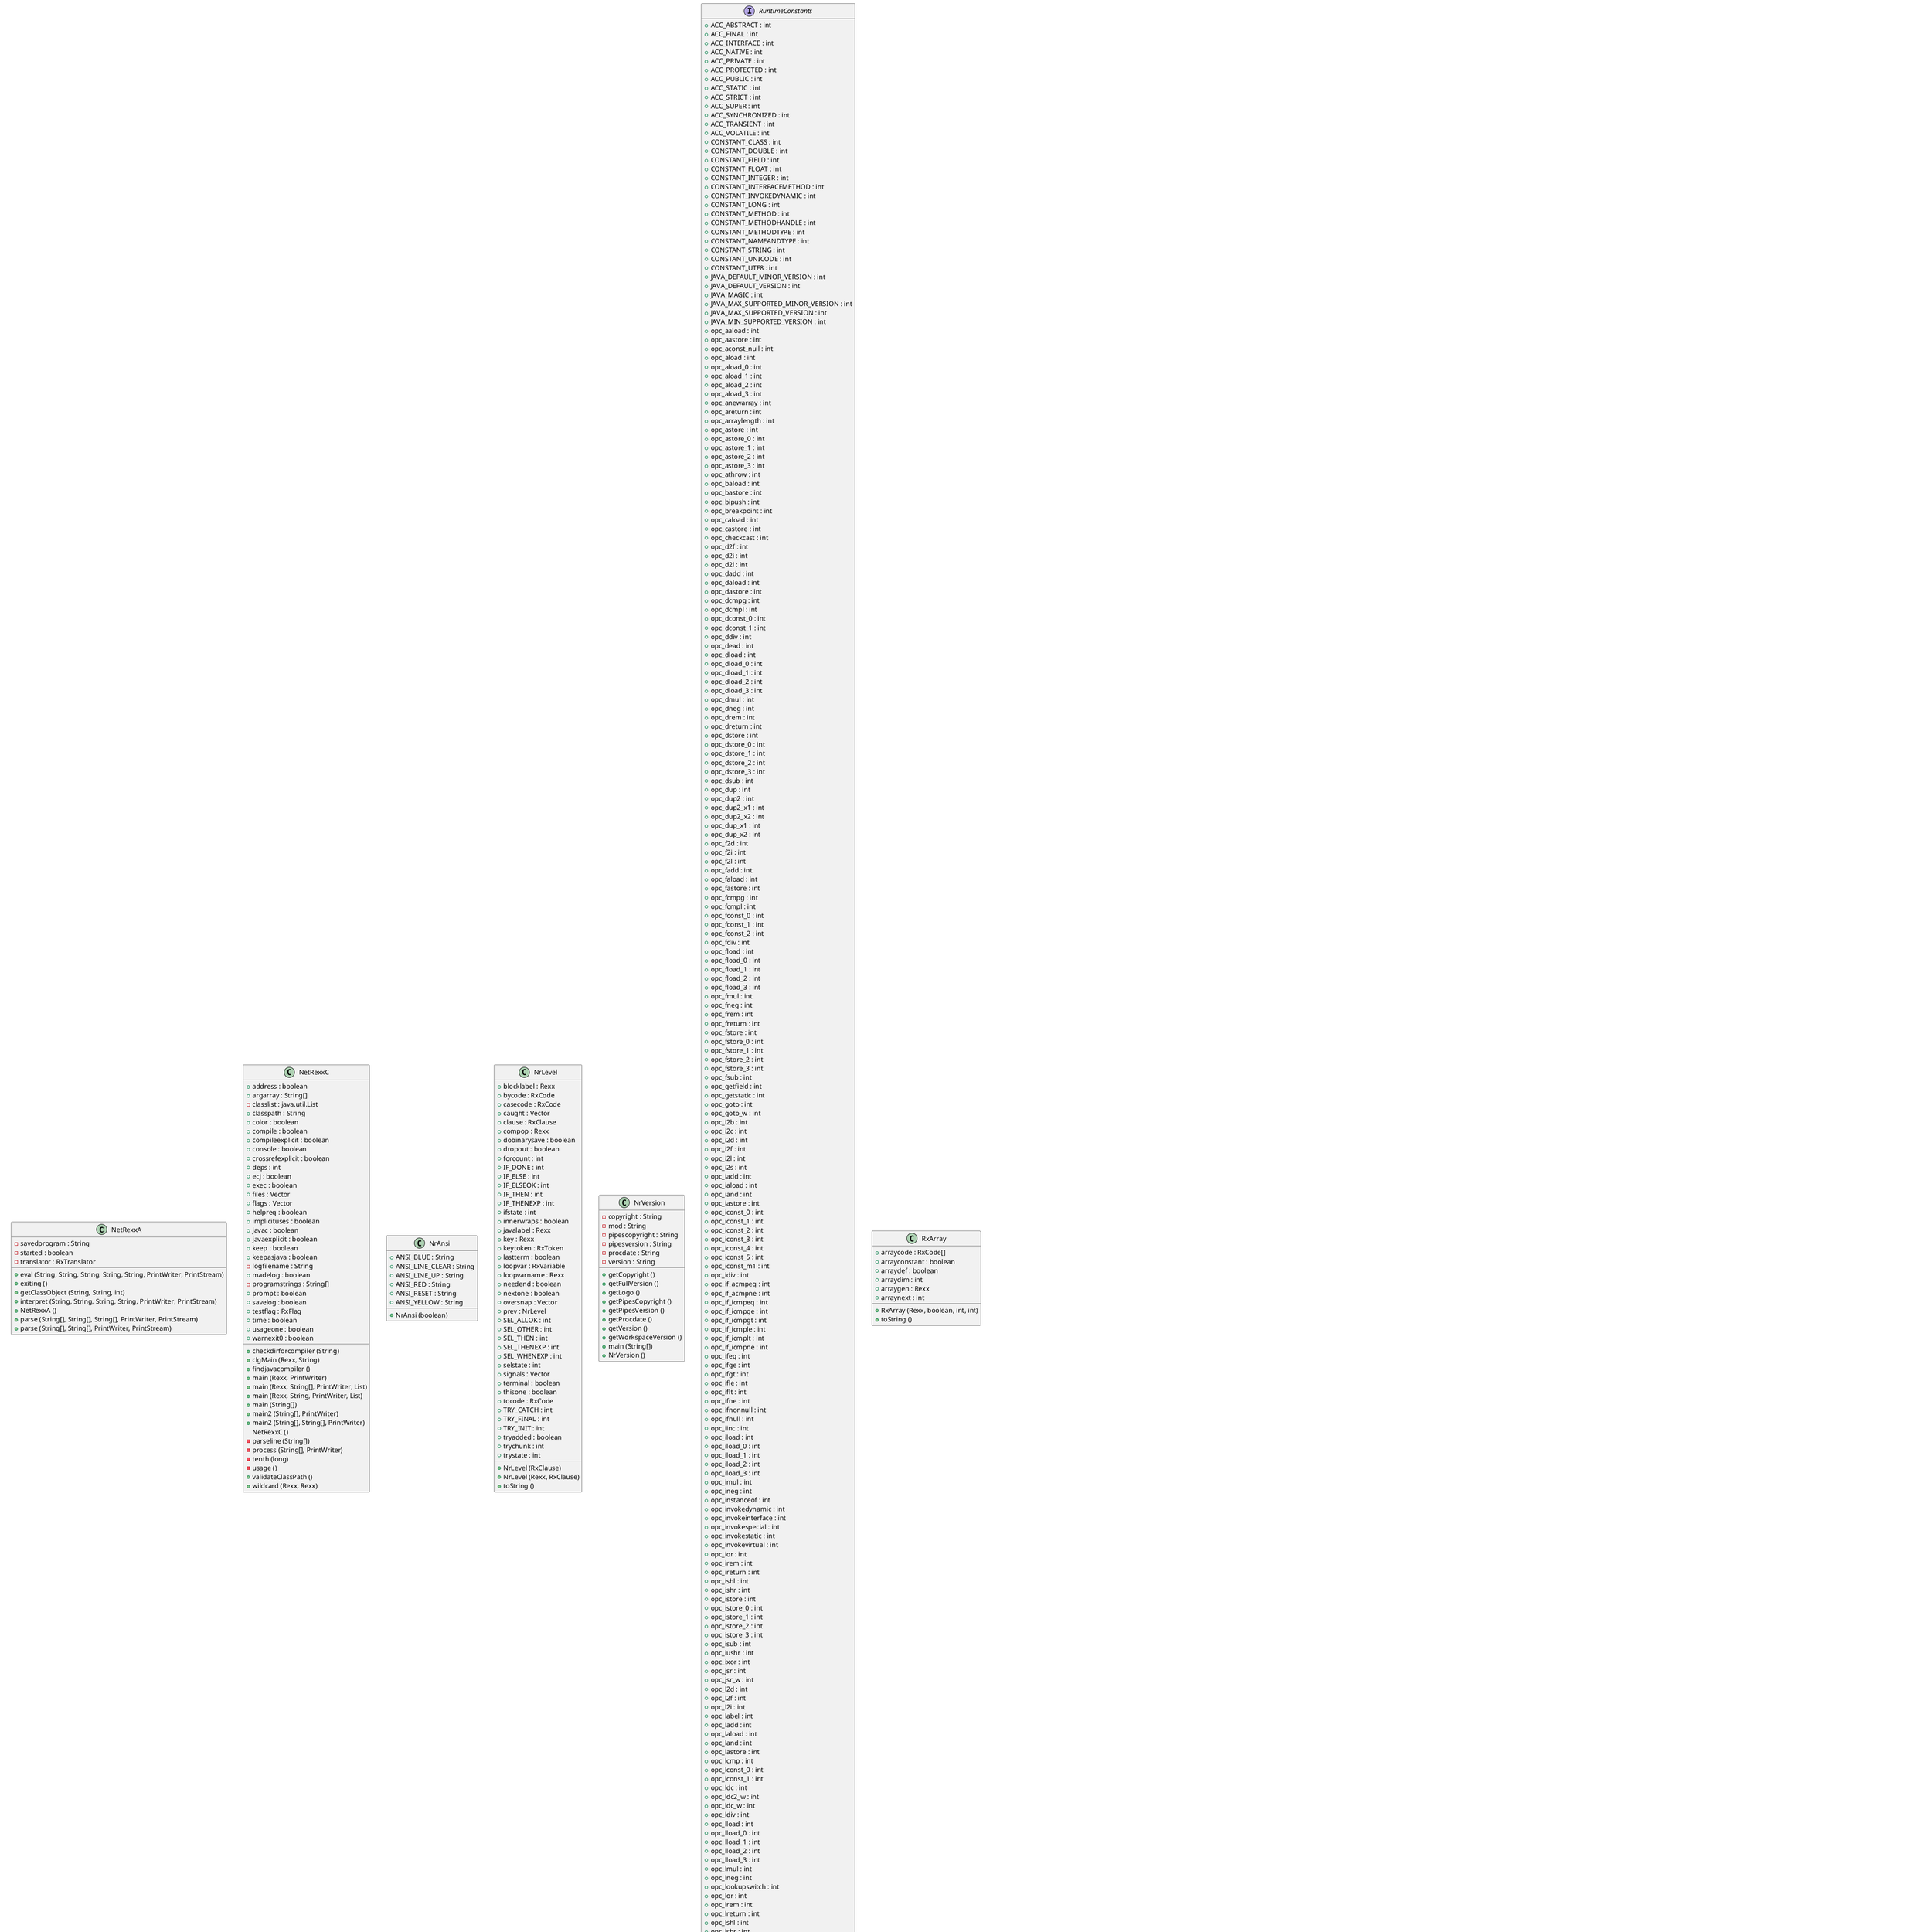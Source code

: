 @startuml
set separator none
class NetRexxA {
 +eval (String, String, String, String, String, PrintWriter, PrintStream)
 +exiting ()
 +getClassObject (String, String, int)
 +interpret (String, String, String, String, PrintWriter, PrintStream)
 +NetRexxA ()
 +parse (String[], String[], String[], PrintWriter, PrintStream)
 +parse (String[], String[], PrintWriter, PrintStream)
 -savedprogram : String
 -started : boolean
 -translator : RxTranslator
}
class NetRexxC {
 +checkdirforcompiler (String)
 +clgMain (Rexx, String)
 +findjavacompiler ()
 +main (Rexx, PrintWriter)
 +main (Rexx, String[], PrintWriter, List)
 +main (Rexx, String, PrintWriter, List)
 +main (String[])
 +main2 (String[], PrintWriter)
 +main2 (String[], String[], PrintWriter)
 NetRexxC ()
 -parseline (String[])
 -process (String[], PrintWriter)
 -tenth (long)
 -usage ()
 +validateClassPath ()
 +wildcard (Rexx, Rexx)
 +address : boolean
 +argarray : String[]
 -classlist : java.util.List
 +classpath : String
 +color : boolean
 +compile : boolean
 +compileexplicit : boolean
 +console : boolean
 +crossrefexplicit : boolean
 +deps : int
 +ecj : boolean
 +exec : boolean
 +files : Vector
 +flags : Vector
 +helpreq : boolean
 +implicituses : boolean
 +javac : boolean
 +javaexplicit : boolean
 +keep : boolean
 +keepasjava : boolean
 -logfilename : String
 +madelog : boolean
 -programstrings : String[]
 +prompt : boolean
 +savelog : boolean
 +testflag : RxFlag
 +time : boolean
 +usageone : boolean
 +warnexit0 : boolean
}
class NrAddress {
 +generate ()
 +getAssigns ()
 +interpret (RxCursor)
 +NrAddress (RxTranslator)
 +scan (int)
 +scanWITH (Rexx)
 +scanWithWhat (Rexx, Rexx, Rexx)
 -addr : Rexx
 -addressing : boolean
 -code : RxCode
 -expr : RxExpr
 -parser : RxParser
 -rxt : RxTranslator
 -tclass : RxClass
 -tmethod : RxMethod
 -tokens : RxToken[]
 -with : Rexx
}
class NrAnnotate {
 +generate ()
 +getAssigns ()
 +interpret (RxCursor)
 +NrAnnotate (RxTranslator)
 +scan (int)
 -rxt : RxTranslator
 -tokens : RxToken[]
}
class NrAnsi {
 +NrAnsi (boolean)
 +ANSI_BLUE : String
 +ANSI_LINE_CLEAR : String
 +ANSI_LINE_UP : String
 +ANSI_RED : String
 +ANSI_RESET : String
 +ANSI_YELLOW : String
}
class NrAssign {
 +generate ()
 +getAssigns ()
 +interpret (RxCursor)
 +NrAssign (RxTranslator)
 +process (RxCode, int)
 +scan (int)
 -conv : RxConvert
 -converter : RxConverter
 -deprecated : boolean
 -javaline : Rexx
 -lhs : RxCode
 -lhtype : RxType
 -parser : RxParser
 -pcursor : RxCursor
 -pooler : RxVarpool
 -rhs : RxCode
 -rhslitexpr : boolean
 -rxt : RxTranslator
 -tokens : RxToken[]
 -tracename : Rexx
 -tracenames : String[]
 -tracetag : char
 -unknownrhs : String
}
class NrBabel {
 +fieldModifiers (RxField)
 +fieldVisibility (int)
 +NrBabel (RxTranslator)
 +typeConcise (RxType)
 +typeString (RxType)
 Extension : Rexx
 FullVersion : Rexx
 Name : Rexx
 -program : RxProgram
 -rxt : RxTranslator
 Version : Rexx
}
abstract class NrBlock {
 +evalProtect (RxCursor)
 +generate ()
 +getAssigns ()
 +interpret (RxCursor)
 +NrBlock (RxTranslator)
 +scan (int)
 ~catches : Vector
 ~endclause : RxClause
 ~finclause : RxClause
 protcode : RxCode
 -rxt : RxTranslator
}
class NrCatch {
 +canCatch (RxCursor, RxSignal)
 +generate ()
 +getAssigns ()
 +interpret (RxCursor)
 +NrCatch (RxTranslator)
 +scan (int)
 -catassign : Rexx
 -catinfo : RxClassInfo
 -catname : Rexx
 -cattemp : Rexx
 -parser : RxParser
 -pcursor : RxCursor
 -pooler : RxVarpool
 -rxt : RxTranslator
 -tokens : RxToken[]
 -tokname : RxToken
 -topblock : NrBlock
}
class NrDo {
 +endinitial ()
 +generate ()
 +getAssigns ()
 +getBinary ()
 +interpret (RxCursor)
 +NrDo (RxTranslator)
 +scan (int)
 +setBinary (boolean)
 -dobinary : boolean
 -labelchunk : int
 -loopitem : NrLoop
 -parser : RxParser
 -rxt : RxTranslator
 -tokens : RxToken[]
}
class NrElse {
 +generate ()
 +getAssigns ()
 +interpret (RxCursor)
 +NrElse (RxTranslator)
 +scan (int)
 -parser : RxParser
 -rxt : RxTranslator
 -tokens : RxToken[]
}
class NrEnd {
 +generate ()
 +getAssigns ()
 +interpret (RxCursor)
 +NrEnd (RxTranslator)
 +scan (int)
 -isprotect : boolean
 -istry : boolean
 -oldlevel : NrLevel
 -parser : RxParser
 -reachable : boolean
 -rxt : RxTranslator
 -tokens : RxToken[]
}
class NrExit {
 +generate ()
 +getAssigns ()
 +interpret (RxCursor)
 +NrExit (RxTranslator)
 +scan (int)
 -exitjavacode : Rexx
 -parser : RxParser
 -pcursor : RxCursor
 -rxt : RxTranslator
 -tokens : RxToken[]
}
class NrFinally {
 +generate ()
 +getAssigns ()
 +interpret (RxCursor)
 +NrFinally (RxTranslator)
 +scan (int)
 -parser : RxParser
 -rxt : RxTranslator
 -tokens : RxToken[]
 -topblock : NrBlock
}
class NrIf {
 +endif (RxClause)
 +generate ()
 +getAssigns ()
 +interpret (RxCursor)
 +NrIf (RxTranslator)
 +scan (int)
 -converter : RxConverter
 ~elseclause : RxClause
 -encapsule : boolean
 -endit : char[]
 -exprs : Vector
 ~nextclause : RxClause
 -parser : RxParser
 -pcursor : RxCursor
 -rxt : RxTranslator
 ~thenclause : RxClause
 -tokens : RxToken[]
}
class NrImport {
 +generate ()
 +getAssigns ()
 +interpret (RxCursor)
 +NrImport (RxTranslator)
 +scan (int)
 -classer : RxClasser
 -parser : RxParser
 -rxt : RxTranslator
 -tokens : RxToken[]
}
class NrInterpret {
 +generate ()
 +getAssigns ()
 +interpret (RxCursor)
 +NrInterpret (RxTranslator)
 +scan (int)
 -expr : RxExpr
 -interpret : String
 -parser : RxParser
 -pcursor : RxCursor
 -plevel : Rexx
 -ptracer : RxTracer
 -rxt : RxTranslator
 -tokens : RxToken[]
}
class NrIterate {
 +generate ()
 +getAssigns ()
 +interpret (RxCursor)
 +NrIterate (RxTranslator)
 +scan (int)
 -control : NrLevel
 -parser : RxParser
 -rxt : RxTranslator
 -tokens : RxToken[]
}
class NrLeave {
 +generate ()
 +getAssigns ()
 +interpret (RxCursor)
 +NrLeave (RxTranslator)
 +scan (int)
 -control : NrLevel
 -parser : RxParser
 -rxt : RxTranslator
 -tokens : RxToken[]
}
class NrLevel {
 +NrLevel (RxClause)
 +NrLevel (Rexx, RxClause)
 +toString ()
 +blocklabel : Rexx
 +bycode : RxCode
 +casecode : RxCode
 +caught : Vector
 +clause : RxClause
 +compop : Rexx
 +dobinarysave : boolean
 +dropout : boolean
 +forcount : int
 +IF_DONE : int
 +IF_ELSE : int
 +IF_ELSEOK : int
 +IF_THEN : int
 +IF_THENEXP : int
 +ifstate : int
 +innerwraps : boolean
 +javalabel : Rexx
 +key : Rexx
 +keytoken : RxToken
 +lastterm : boolean
 +loopvar : RxVariable
 +loopvarname : Rexx
 +needend : boolean
 +nextone : boolean
 +oversnap : Vector
 +prev : NrLevel
 +SEL_ALLOK : int
 +SEL_OTHER : int
 +SEL_THEN : int
 +SEL_THENEXP : int
 +SEL_WHENEXP : int
 +selstate : int
 +signals : Vector
 +terminal : boolean
 +thisone : boolean
 +tocode : RxCode
 +TRY_CATCH : int
 +TRY_FINAL : int
 +TRY_INIT : int
 +tryadded : boolean
 +trychunk : int
 +trystate : int
}
class NrLoop {
 +endinitial ()
 +generate ()
 +getAssigns ()
 +interpret (RxCursor)
 -makebyone ()
 +NrLoop (RxTranslator)
 -safelabel (Rexx)
 +scan (int)
 -tracevar (RxCursor, RxVariable)
 -assign : boolean
 -byexpr : RxExpr
 -byonecode : RxCode
 -converter : RxConverter
 -dicttype : RxType
 -exprs : Vector
 -firsttriv : boolean
 -forexpr : RxExpr
 -initexpr : RxExpr
 -iterable : boolean
 -iterabletype : RxType
 -labelchunk : int
 -looplabel : String
 -maytrace : boolean
 -needfirst : boolean
 -overrexx : boolean
 -overterm : RxCode
 -overtype : RxType
 -parser : RxParser
 -pcursor : RxCursor
 -pooler : RxVarpool
 -rxt : RxTranslator
 -toexpr : RxExpr
 -tokby : RxToken
 -tokens : RxToken[]
 -tokfor : RxToken
 -tokto : RxToken
 -tokvar : RxToken
 -tracelevel : int
 -tracename : Rexx
 -tracenames : String[]
 -tracetag : char
 -untilexpr : RxExpr
 -var : RxVariable
 -varcode : RxCode
 -varlook : Rexx
 -varname : Rexx
 -whileexpr : RxExpr
}
class NrMethodcall {
 +generate ()
 +getAssigns ()
 +interpret (RxCursor)
 +NrMethodcall (RxTranslator)
 +process (RxCode, boolean)
 +scan (int)
 -rxt : RxTranslator
 ~special : boolean
 -term : RxCode
}
class NrMethod {
 +NrMethod (RxTranslator)
 -classer : RxClasser
 -parser : RxParser
 -rxt : RxTranslator
 -tokens : RxToken[]
}
class NrNop {
 +generate ()
 +getAssigns ()
 +interpret (RxCursor)
 +NrNop (RxTranslator)
 +scan (int)
 -rxt : RxTranslator
 -tokens : RxToken[]
}
class NrNumeric {
 +generate ()
 +getAssigns ()
 +interpret (RxCursor)
 +NrNumeric (RxTranslator)
 +numupdate (RxCursor)
 +scan (int)
 -code : RxCode
 -conv : RxConvert
 -expr : RxExpr
 -form : boolean
 -numset : RexxSet
 -parser : RxParser
 -pcursor : RxCursor
 -rxt : RxTranslator
 -setprop : Rexx
 -tokens : RxToken[]
}
class NrOptions {
 +generate ()
 +getAssigns ()
 +interpret (RxCursor)
 +NrOptions (RxTranslator)
 +scan (int)
 -parser : RxParser
 -rxt : RxTranslator
 -tokens : RxToken[]
}
class NrOtherwise {
 +generate ()
 +getAssigns ()
 +interpret (RxCursor)
 +NrOtherwise (RxTranslator)
 +scan (int)
 -parser : RxParser
 -rxt : RxTranslator
 -startsel : NrSelect
 -tokens : RxToken[]
}
class NrPackage {
 +generate ()
 +getAssigns ()
 +interpret (RxCursor)
 +NrPackage (RxTranslator)
 +scan (int)
 -packagename : Rexx
 -parser : RxParser
 -rxt : RxTranslator
 -tokens : RxToken[]
}
class NrParse {
 +generate ()
 +getAssigns ()
 +interpret (RxCursor)
 +NrParse (RxTranslator)
 +scan (int)
 -converter : RxConverter
 -ilist : Rexx
 -ins : int
 -olist : Rexx
 -parser : RxParser
 -pcursor : RxCursor
 -pooler : RxVarpool
 -rcla : Rexx
 -rdim : Rexx
 -refs : int
 -rlist : Rexx
 -rxt : RxTranslator
 -term : RxCode
 -termconv : RxConvert
 -tlist : Rexx
 -tokens : RxToken[]
 -tracenames : String[]
 -vin : Rexx
 -vout : Rexx
}
class NrProperties {
 +generate ()
 +getAssigns ()
 +interpret (RxCursor)
 +NrProperties (RxTranslator)
 +scan (int)
 -atts : int
 -keywords : Rexx
 -parser : RxParser
 -pcursor : RxCursor
 -rxt : RxTranslator
 -staticprop : boolean
 -tokens : RxToken[]
}
class NrReturn {
 +generate ()
 +getAssigns ()
 +interpret (RxCursor)
 +NrReturn (RxTranslator)
 +scan (int)
 -expr : RxExpr
 -parser : RxParser
 -pcursor : RxCursor
 -rxt : RxTranslator
 -tokens : RxToken[]
}
class NrSay {
 +generate ()
 +getAssigns ()
 +interpret (RxCursor)
 +NrSay (RxTranslator)
 +scan (int)
 -expr : RxExpr
 -parser : RxParser
 -rxt : RxTranslator
 -tokens : RxToken[]
}
class NrSelect {
 +endinitial ()
 +generate ()
 +getAssigns ()
 +interpret (RxCursor)
 +NrSelect (RxTranslator)
 +scan (int)
 -caseexpr : RxExpr
 ~casevarcode : RxCode
 ~dupcheck : Rexx
 -labelchunk : int
 ~mayswitch : boolean
 ~noswitch : boolean
 ~other : RxClause
 -parser : RxParser
 -pcursor : RxCursor
 ~pendings : Vector
 -rxt : RxTranslator
 ~streamer : RxStreamer
 -tokens : RxToken[]
 ~whens : Vector
}
class NrSelect.Pending {
 +out (boolean)
 +Pending (int, Rexx, Rexx)
 -ifcode : Rexx
 -swcode : Rexx
 -where : int
}
class NrSignal {
 +generate ()
 +getAssigns ()
 +interpret (RxCursor)
 +NrSignal (RxTranslator)
 +scan (int)
 -field : RxField
 -noargs : RxCode[]
 -parser : RxParser
 -rxt : RxTranslator
 -term : RxCode
 -tokens : RxToken[]
}
class NrThen {
 +generate ()
 +getAssigns ()
 +interpret (RxCursor)
 +NrThen (RxTranslator)
 +scan (int)
 -parser : RxParser
 -rxt : RxTranslator
 -tokens : RxToken[]
}
class NrTrace {
 +generate ()
 +getAssigns ()
 +interpret (RxCursor)
 +NrTrace (RxTranslator)
 +scan (int)
 -addnames : String[]
 +level : int
 -parser : RxParser
 -pcursor : RxCursor
 -rxt : RxTranslator
 -subnames : String[]
 -tokens : RxToken[]
 -warnkey : char[]
}
class NrVersion {
 +getCopyright ()
 +getFullVersion ()
 +getLogo ()
 +getPipesCopyright ()
 +getPipesVersion ()
 +getProcdate ()
 +getVersion ()
 +getWorkspaceVersion ()
 +main (String[])
 +NrVersion ()
 -copyright : String
 -mod : String
 -pipescopyright : String
 -pipesversion : String
 -procdate : String
 -version : String
}
class NrWhen {
 +generate ()
 +getAssigns ()
 +interpret (RxCursor)
 +NrWhen (RxTranslator)
 +scan (int)
 -currselstate : int
 -endit : char[]
 -exprs : Vector
 -parser : RxParser
 -rxt : RxTranslator
 -selcase : boolean
 -startsel : NrSelect
 -startselc : RxClause
 -tokens : RxToken[]
 -whenoff : int
}
interface RuntimeConstants {
 +ACC_ABSTRACT : int
 +ACC_FINAL : int
 +ACC_INTERFACE : int
 +ACC_NATIVE : int
 +ACC_PRIVATE : int
 +ACC_PROTECTED : int
 +ACC_PUBLIC : int
 +ACC_STATIC : int
 +ACC_STRICT : int
 +ACC_SUPER : int
 +ACC_SYNCHRONIZED : int
 +ACC_TRANSIENT : int
 +ACC_VOLATILE : int
 +CONSTANT_CLASS : int
 +CONSTANT_DOUBLE : int
 +CONSTANT_FIELD : int
 +CONSTANT_FLOAT : int
 +CONSTANT_INTEGER : int
 +CONSTANT_INTERFACEMETHOD : int
 +CONSTANT_INVOKEDYNAMIC : int
 +CONSTANT_LONG : int
 +CONSTANT_METHOD : int
 +CONSTANT_METHODHANDLE : int
 +CONSTANT_METHODTYPE : int
 +CONSTANT_NAMEANDTYPE : int
 +CONSTANT_STRING : int
 +CONSTANT_UNICODE : int
 +CONSTANT_UTF8 : int
 +JAVA_DEFAULT_MINOR_VERSION : int
 +JAVA_DEFAULT_VERSION : int
 +JAVA_MAGIC : int
 +JAVA_MAX_SUPPORTED_MINOR_VERSION : int
 +JAVA_MAX_SUPPORTED_VERSION : int
 +JAVA_MIN_SUPPORTED_VERSION : int
 +opc_aaload : int
 +opc_aastore : int
 +opc_aconst_null : int
 +opc_aload : int
 +opc_aload_0 : int
 +opc_aload_1 : int
 +opc_aload_2 : int
 +opc_aload_3 : int
 +opc_anewarray : int
 +opc_areturn : int
 +opc_arraylength : int
 +opc_astore : int
 +opc_astore_0 : int
 +opc_astore_1 : int
 +opc_astore_2 : int
 +opc_astore_3 : int
 +opc_athrow : int
 +opc_baload : int
 +opc_bastore : int
 +opc_bipush : int
 +opc_breakpoint : int
 +opc_caload : int
 +opc_castore : int
 +opc_checkcast : int
 +opc_d2f : int
 +opc_d2i : int
 +opc_d2l : int
 +opc_dadd : int
 +opc_daload : int
 +opc_dastore : int
 +opc_dcmpg : int
 +opc_dcmpl : int
 +opc_dconst_0 : int
 +opc_dconst_1 : int
 +opc_ddiv : int
 +opc_dead : int
 +opc_dload : int
 +opc_dload_0 : int
 +opc_dload_1 : int
 +opc_dload_2 : int
 +opc_dload_3 : int
 +opc_dmul : int
 +opc_dneg : int
 +opc_drem : int
 +opc_dreturn : int
 +opc_dstore : int
 +opc_dstore_0 : int
 +opc_dstore_1 : int
 +opc_dstore_2 : int
 +opc_dstore_3 : int
 +opc_dsub : int
 +opc_dup : int
 +opc_dup2 : int
 +opc_dup2_x1 : int
 +opc_dup2_x2 : int
 +opc_dup_x1 : int
 +opc_dup_x2 : int
 +opc_f2d : int
 +opc_f2i : int
 +opc_f2l : int
 +opc_fadd : int
 +opc_faload : int
 +opc_fastore : int
 +opc_fcmpg : int
 +opc_fcmpl : int
 +opc_fconst_0 : int
 +opc_fconst_1 : int
 +opc_fconst_2 : int
 +opc_fdiv : int
 +opc_fload : int
 +opc_fload_0 : int
 +opc_fload_1 : int
 +opc_fload_2 : int
 +opc_fload_3 : int
 +opc_fmul : int
 +opc_fneg : int
 +opc_frem : int
 +opc_freturn : int
 +opc_fstore : int
 +opc_fstore_0 : int
 +opc_fstore_1 : int
 +opc_fstore_2 : int
 +opc_fstore_3 : int
 +opc_fsub : int
 +opc_getfield : int
 +opc_getstatic : int
 +opc_goto : int
 +opc_goto_w : int
 +opc_i2b : int
 +opc_i2c : int
 +opc_i2d : int
 +opc_i2f : int
 +opc_i2l : int
 +opc_i2s : int
 +opc_iadd : int
 +opc_iaload : int
 +opc_iand : int
 +opc_iastore : int
 +opc_iconst_0 : int
 +opc_iconst_1 : int
 +opc_iconst_2 : int
 +opc_iconst_3 : int
 +opc_iconst_4 : int
 +opc_iconst_5 : int
 +opc_iconst_m1 : int
 +opc_idiv : int
 +opc_if_acmpeq : int
 +opc_if_acmpne : int
 +opc_if_icmpeq : int
 +opc_if_icmpge : int
 +opc_if_icmpgt : int
 +opc_if_icmple : int
 +opc_if_icmplt : int
 +opc_if_icmpne : int
 +opc_ifeq : int
 +opc_ifge : int
 +opc_ifgt : int
 +opc_ifle : int
 +opc_iflt : int
 +opc_ifne : int
 +opc_ifnonnull : int
 +opc_ifnull : int
 +opc_iinc : int
 +opc_iload : int
 +opc_iload_0 : int
 +opc_iload_1 : int
 +opc_iload_2 : int
 +opc_iload_3 : int
 +opc_imul : int
 +opc_ineg : int
 +opc_instanceof : int
 +opc_invokedynamic : int
 +opc_invokeinterface : int
 +opc_invokespecial : int
 +opc_invokestatic : int
 +opc_invokevirtual : int
 +opc_ior : int
 +opc_irem : int
 +opc_ireturn : int
 +opc_ishl : int
 +opc_ishr : int
 +opc_istore : int
 +opc_istore_0 : int
 +opc_istore_1 : int
 +opc_istore_2 : int
 +opc_istore_3 : int
 +opc_isub : int
 +opc_iushr : int
 +opc_ixor : int
 +opc_jsr : int
 +opc_jsr_w : int
 +opc_l2d : int
 +opc_l2f : int
 +opc_l2i : int
 +opc_label : int
 +opc_ladd : int
 +opc_laload : int
 +opc_land : int
 +opc_lastore : int
 +opc_lcmp : int
 +opc_lconst_0 : int
 +opc_lconst_1 : int
 +opc_ldc : int
 +opc_ldc2_w : int
 +opc_ldc_w : int
 +opc_ldiv : int
 +opc_lload : int
 +opc_lload_0 : int
 +opc_lload_1 : int
 +opc_lload_2 : int
 +opc_lload_3 : int
 +opc_lmul : int
 +opc_lneg : int
 +opc_lookupswitch : int
 +opc_lor : int
 +opc_lrem : int
 +opc_lreturn : int
 +opc_lshl : int
 +opc_lshr : int
 +opc_lstore : int
 +opc_lstore_0 : int
 +opc_lstore_1 : int
 +opc_lstore_2 : int
 +opc_lstore_3 : int
 +opc_lsub : int
 +opc_lushr : int
 +opc_lxor : int
 +opc_monitorenter : int
 +opc_monitorexit : int
 +opc_multianewarray : int
 +opc_new : int
 +opc_newarray : int
 +opc_nop : int
 +opc_pop : int
 +opc_pop2 : int
 +opc_putfield : int
 +opc_putstatic : int
 +opc_ret : int
 +opc_return : int
 +opc_saload : int
 +opc_sastore : int
 +opc_sipush : int
 +opc_swap : int
 +opc_tableswitch : int
 +opc_try : int
 +opc_wide : int
 +opcLengths : int[]
 +opcNames : String[]
 +SIG_ : String
 +SIG_ARRAY : String
 +SIG_BOOLEAN : String
 +SIG_BYTE : String
 +SIG_CLASS : String
 +SIG_DOUBLE : String
 +SIG_ENDCLASS : String
 +SIG_ENDMETHOD : String
 +SIG_FLOAT : String
 +SIG_INT : String
 +SIG_LONG : String
 +SIG_METHOD : String
 +SIG_PACKAGE : String
 +SIG_SHORT : String
 +SIG_VOID : String
 +SIGC_ : char
 +SIGC_ARRAY : char
 +SIGC_BOOLEAN : char
 +SIGC_BYTE : char
 +SIGC_CLASS : char
 +SIGC_DOUBLE : char
 +SIGC_ENDCLASS : char
 +SIGC_ENDMETHOD : char
 +SIGC_FLOAT : char
 +SIGC_INT : char
 +SIGC_LONG : char
 +SIGC_METHOD : char
 +SIGC_PACKAGE : char
 +SIGC_SHORT : char
 +SIGC_VOID : char
 +T_BOOLEAN : int
 +T_BYTE : int
 +T_CHAR : int
 +T_CLASS : int
 +T_DOUBLE : int
 +T_FLOAT : int
 +T_INT : int
 +T_LONG : int
 +T_SHORT : int
}
class RxArray {
 +RxArray (Rexx, boolean, int, int)
 +toString ()
 +arraycode : RxCode[]
 +arrayconstant : boolean
 +arraydef : boolean
 +arraydim : int
 +arraygen : Rexx
 +arraynext : int
}
interface RxBabel {
 +fieldModifiers (RxField)
 +fieldVisibility (int)
 +getExtension ()
 +getFullVersion ()
 +getName ()
 +getVersion ()
 +typeConcise (RxType)
 +typeString (RxType)
}
class RxByteArrayJavaClass {
 +getBytes ()
 +openInputStream ()
 +openOutputStream ()
 +RxByteArrayJavaClass (String)
 ~stream : ByteArrayOutputStream
}
class RxChunk {
 +RxChunk (char[], int, boolean, int, int)
 ~datachars : char[]
 ~indent : int
 ~insert : String
 ~line : int
 ~postindent : int
 ~sep : boolean
}
class RxClass {
 +addimplements (Vector, RxClassInfo)
 +beginclass (RxToken, int)
 +beginclass2 (int)
 -checkclass (Rexx, RxToken)
 +closeclasses (int)
 +defaultscan (int)
 +endclass ()
 -endclassx ()
 +generate ()
 +getAssigns ()
 -getclass (int)
 +interpret (RxCursor)
 +RxClass (RxTranslator)
 +scan (int)
 +scan0 ()
 +scan05 ()
 +scan1 ()
 +scan15 ()
 +scan2 ()
 +setAnnotation (Rexx)
 +showxref2 (RxCursor)
 ~abstracts : int
 -classAnnotation : Rexx
 ~classbinary : boolean
 ~classclauses : RxClause
 -classer : RxClasser
 ~classinfo : RxClassInfo
 ~classmethods : Vector
 ~classname : Rexx
 ~classnum : int
 ~classprogram : RxProgram
 ~classpropatts : int
 ~classprotopool : Hashtable
 ~classrunnumer : RexxSet
 ~classruntrace : RexxTrace
 ~classset : String
 -classtoken : RxToken
 ~classtrace : String
 ~classtracevars : Rexx
 ~classusei : RxClassInfo[]
 ~constant : int
 ~constantchunk : int
 ~constants : Rexx
 ~constructors : int
 ~curaddress : Rexx
 ~curcpool : Hashtable
 -deptok : RxToken
 -dummies : Vector
 -extend : Rexx
 -exttok : RxToken
 -getclassnext : int
 ~hadtrace : boolean
 -implerror : Vector
 -implist : Vector
 -imptoks : Vector
 ~methods : int
 ~nonstatics : int
 -objectinfo : RxClassInfo
 -packassumed : Rexx
 -parentinfo : RxClassInfo
 -parser : RxParser
 -pcursor : RxCursor
 -pooler : RxVarpool
 ~props : int
 -pubtok : RxToken
 -rxt : RxTranslator
 -sourcenamevar : String
 -tokens : RxToken[]
 ~tracelevel : int
 ~uniques : int
 -uselist : Vector
 -usetoks : Vector
 ~varindirs : Vector
 ~varlist : Vector
}
class RxClasser {
 -accessible (RxCursor, RxClassInfo, RxField, RxToken)
 +add2ImportedClasses (Class)
 +addlookaside (RxClassInfo)
 ~addpackage (String, Hashtable)
 +addshortref (RxClassInfo)
 -argtlist (RxType[])
 +cleanlookaside ()
 +currpackage ()
 +dirfind (String, String, String, boolean, RxProgram, boolean)
 +discardlocals ()
 +findanyclass (RxCursor, Rexx, RxToken)
 +findclass (RxCursor, RxType, RxToken, boolean)
 +findclass (RxCursor, Rexx, RxToken, boolean)
 +findclassbyid (int)
 +findfield (RxCursor, boolean, boolean, boolean, boolean, RxClassInfo, Rexx, RxType[], RxToken, boolean)
 +findfieldbyid (int)
 +findimps (RxCursor, RxClassInfo, RxToken)
 +findknownclass (Rexx)
 -findpackclass (RxCursor, boolean, Rexx, RxToken, boolean)
 ~getpackage (String, boolean)
 +getshortref (String)
 +importclasses (Rexx, boolean, RxProgram, boolean)
 +importclasses (Rexx)
 +initclasspath ()
 +isambiguous (RxProgram, Rexx)
 +ispackage (String)
 +isshortref (String)
 +issubclass (RxCursor, RxClassInfo, RxClassInfo, RxToken)
 +issubclass (RxCursor, RxClassInfo, RxType, RxToken)
 +issubclass (RxCursor, RxType, RxType, RxToken)
 +javakey (String)
 -loadclass (RxCursor, RxClassInfo, RxToken, boolean)
 +modfind (String, String, String, boolean, RxProgram, boolean)
 -packdirfind (String, Hashtable)
 -packdirsearch (File, String, Hashtable, boolean)
 -packmodfind (String)
 +registerfield (RxField)
 +registerfield (RxToken, RxClassInfo, Rexx, RxType, int, int, RxType[], Rexx, RxClauseParser)
 +registerlocalclass (String, String, String, RxToken)
 +RxClasser (RxTranslator, String[])
 -searchfield (RxCursor, boolean, boolean, boolean, boolean, RxClassInfo, RxClassInfo, Rexx, RxType[], RxToken, boolean, boolean)
 -testsubclass (RxCursor, RxClassInfo, RxClassInfo, RxToken, RxType)
 +unimplemented (RxCursor, RxClassInfo, RxClassInfo)
 ~warndep (RxToken, RxClassInfo)
 ~warndep (RxToken, RxField)
 -zipfind (ZipFile, String, String, boolean, RxProgram, boolean, Hashtable)
 -classdefines : Vector
 -classpathpax : Vector
 -classpaths : int
 -classpathseg : Vector
 -classpathzip : Vector
 -classpool : RxClassPool
 -dot : char
 -fsep : char
 -importclasses : Vector
 -isJrt : boolean
 -javakeytable : Hashtable
 -jrtprefix : String
 -localclasses : Vector
 -localfields : Vector
 -modpacktable : Hashtable
 -packagetable : Hashtable
 -psep : char
 -rxt : RxTranslator
 -searchinginterfaces : boolean
 -standpacks : String[]
 -standpacksscope : boolean[]
 -zsep : char
}
class RxClassImage {
 -getclass (int)
 -getref (int)
 -getutf8 (int)
 -getvalue (int)
 +isvisible (String)
 -parseclass ()
 -parsefield (int)
 -parsesig (String)
 -parsesiglist (String)
 +RxClassImage (RxTranslator, RxClassInfo, InputStream, long, RxToken)
 -u1 (int)
 -u2 (int)
 -u4 (int)
 -u8 (int)
 -classinfo : RxClassInfo
 -classname : String
 -classprivate : boolean
 -conoffset : int[]
 +data : byte[]
 -foundname : String
 -getsigrem : String
 +interfaces : String[]
 +isabstract : boolean
 +isaccsuper : boolean
 +isallpublic : boolean
 +isdependent : boolean
 +isdeprecated : boolean
 +isfinal : boolean
 +isinterface : boolean
 +isprivate : boolean
 +ispublic : boolean
 +methfields : RxField[]
 +minors : Vector
 +modifiers : String
 -nextstart : int
 -packend : int
 +parentname : String
 +propfields : RxField[]
 -rxt : RxTranslator
 +supername : String
 +thisfullname : String
 +thisminors : int
 +thisname : String
 +thispackage : String
 +thisparents : int
 +thisshortname : String
 -tok : RxToken
}
class RxClassInfo {
 +getClassObject (ClassLoader)
 +getfieldarray (String)
 +registerfield (String, RxField)
 +RxClassInfo (String, String, Object, Object, boolean, RxProgram, boolean)
 +toString ()
 +ambcheck : boolean
 +ambiguous : boolean
 +children : Vector
 +classid : int
 +classobject : Class
 +entry : Object
 +explicit : boolean
 +fields : Hashtable
 +fileitem : Object
 +fullname : String
 +hidden : boolean
 +imagedata : byte[]
 +impinfos : RxClassInfo[]
 +implied : boolean
 +impnames : String[]
 +importer : RxProgram
 +initialized : boolean
 +isabstract : boolean
 +isadapter : boolean
 +isallpublic : boolean
 +isdependent : boolean
 +isdeprecated : boolean
 +isfinal : boolean
 +isinterface : boolean
 +ispublic : boolean
 +loaded : boolean
 +local : boolean
 +localclass : RxClass
 +lowname : String
 +methlist : Vector
 +minors : int
 +next : RxClassInfo
 +nickable : boolean
 +packname : String
 +parentinfo : RxClassInfo
 +parents : int
 +proplist : Vector
 +shortname : String
 +superinfo : RxClassInfo
 +type : RxType
}
class RxClassPool {
 +discard (RxClassInfo)
 +find (RxProgram, String, String, boolean)
 +invalidatenonlocal (String, String)
 +register (String, String, Object, Object, boolean, RxProgram, boolean)
 +RxClassPool (RxTranslator)
 +stats ()
 +unhide ()
 -hiddenlist : Vector
 -maxint : int
 -rxt : RxTranslator
 -table : RxClassInfo[]
 -tablesize : int
}
class RxClause {
 +RxClause ()
 +showtokens ()
 +toString ()
 +tracelines (RxTranslator)
 +clausenum : int
 +last : RxClause
 +lookaside : RxClauseParser
 +next : RxClause
 +skipend : boolean
 +startprot : boolean
 +tokens : RxToken[]
}
interface RxClauseParser {
 +generate ()
 +getAssigns ()
 +interpret (RxCursor)
 +scan (int)
}
class RxClauser {
 -addtoken (RxToken)
 +clause (int)
 +clauses ()
 +match (RxToken[], int)
 -nexttoken ()
 -readline ()
 -reparse (RxToken)
 +RxClauser (RxTranslator, RxSource)
 -BAD : char
 -BPART : byte
 -carray : RxClause[]
 -ccount : int
 -cmt : Rexx
 ~copyright : Rexx
 -DPART : byte
 -EPART : byte
 -intrans : char[]
 -IPART : byte
 -isif : boolean
 -line : char[]
 -linelen : int
 -lineno : int
 -nextpos : int
 -outrans : char[]
 -rxt : RxTranslator
 -source : RxSource
 -tarray : RxToken[]
 -TBD : char
 -tcount : int
 -tranmax : char
 -trantable : char[]
 -XPART : byte
}
class RxCode {
 +append (RxCode)
 +copy ()
 +dump ()
 +getNext ()
 +isOne ()
 +prepend (RxCode)
 +RxCode (char, RxType, Rexx)
 +RxCode ()
 +toString ()
 ~array : RxArray
 ~begclause : RxClause
 ~begoff : int
 ~constant : boolean
 ~endclause : RxClause
 ~endoff : int
 ~exceptions : Rexx
 ~field : RxField
 ~group : char
 ~isstem : boolean
 ~javacode : Rexx
 -next : RxCode
 ~pentype : RxType
 ~penvalue : Object
 -prev : RxCode
 +S_CCONST : char
 +S_CONSTR : char
 +S_EXPR : char
 +S_FINAL : char
 +S_LIT : char
 +S_METHOD : char
 +S_PROP : char
 +S_TYPE : char
 +S_VAR : char
 +T_UNKNOWN : char
 ~type : RxType
 ~value : Object
 ~wrapped : boolean
}
class RxConvert {
 +RxConvert (int, int)
 +cost : int
 +proc : int
}
class RxConverter {
 +addconstant (RxCursor, RxType, RxCode)
 +assigncost (RxCursor, RxType, RxType)
 +convertcode (RxCursor, RxType, int, RxCode, RxToken)
 +javawrap (RxCode)
 +litexpr (RxCursor, RxCode)
 -primstring (RxCode)
 +RxConverter (RxTranslator)
 -tobool (RxCursor, RxCode)
 -tochar (RxCode)
 +torexx (RxCursor, RxCode, boolean)
 -tostr (RxCode)
 -valueRP (RxCode, RxType)
 -classer : RxClasser
 -CONVERT_BC : int
 -CONVERT_BCA : int
 -CONVERT_BP : int
 -CONVERT_BR : int
 -CONVERT_BS : int
 -CONVERT_CAB : int
 -CONVERT_CAC : int
 -CONVERT_CAP : int
 -CONVERT_CAR : int
 -CONVERT_CAS : int
 -CONVERT_CB : int
 -CONVERT_CCA : int
 -CONVERT_CP : int
 -CONVERT_CR : int
 -CONVERT_CS : int
 -CONVERT_CSQR : int
 -CONVERT_CSQS : int
 -CONVERT_NO : int
 -CONVERT_NOP : int
 -CONVERT_NP : int
 -CONVERT_OCA : int
 -CONVERT_OR : int
 -CONVERT_OS : int
 -CONVERT_PB : int
 -CONVERT_PC : int
 -CONVERT_PCA : int
 -CONVERT_PR : int
 -CONVERT_PS : int
 -CONVERT_RB : int
 -CONVERT_RC : int
 -CONVERT_RCA : int
 -CONVERT_RCSQ : int
 -CONVERT_RMAP : int
 -CONVERT_RP : int
 -CONVERT_RS : int
 -CONVERT_SB : int
 -CONVERT_SC : int
 -CONVERT_SCA : int
 -CONVERT_SP : int
 -CONVERT_SR : int
 -CONVERT_WO : int
 -CONVERT_WP : int
 -CONVERT_XXX : int
 -int0 : Integer
 -int1 : Integer
 +MAXASSIGN : int
 -MAXCONLEN : int
 -rxt : RxTranslator
 -wrapok : Rexx
}
class RxCursor {
 +RxCursor (RxProgram, RxClass, RxMethod, RxClause)
 ~CUR_EXCEP : int
 ~CUR_ITER : int
 ~CUR_LEAVE : int
 ~CUR_NOACT : int
 ~CUR_RETURN : int
 ~curact : boolean
 ~curactblock : NrBlock
 ~curacttype : int
 ~curbinary : boolean
 ~curclass : RxClass
 ~curclause : RxClause
 ~curendprot : boolean
 ~curexec : boolean
 ~curjump : RxClause
 ~curlevel : NrLevel
 ~curlpool : Hashtable
 ~curmethod : RxMethod
 ~curnewprot : boolean
 ~curnumer : RexxSet
 ~curparent : Object
 ~curprecall : boolean
 ~curprogram : RxProgram
 ~curpropatts : int
 ~curreturn : Object
 ~curskipone : boolean
 ~curskiptrace : boolean
 ~curstatic : boolean
 ~curthis : Object
 ~curtrace : RexxTrace
}
class RxError {
 +RxError (RxTranslator, RxToken, String, Rexx, Rexx, Rexx, Rexx)
}
class RxException {
 +find (RxException[])
 +find (Vector)
 +RxException (RxCursor, RxClassInfo, RxToken)
 -errortype : RxType
 +excephard : boolean
 +excepinfo : RxClassInfo
 +exceptok : RxToken
 -runextype : RxType
 -rxt : RxTranslator
}
class RxExpr {
 +evaluate (RxCursor, char, Rexx)
 +firsttoken ()
 +RxExpr (RxTranslator, RxCursor, int, RxCode)
 ~addone : boolean
 ~addzero : boolean
 ~ASSIGN_EXPR : int
 ~CASE_EXPR : int
 ~code : RxCode
 ~conv : RxConvert
 -ender : Rexx
 -endins : char[]
 ~exprtype : int
 ~IF_EXPR : int
 ~litexpr : boolean
 ~LOOP_EXPRB : int
 ~LOOP_EXPRF : int
 ~LOOP_EXPRI : int
 ~LOOP_EXPRT : int
 ~LOOP_EXPRU : int
 ~LOOP_EXPRW : int
 ~NUMERIC_EXPR : int
 ~RETURN_EXPR : int
 -rxt : RxTranslator
 ~SAY_EXPR : int
 -tokens : RxToken[]
 ~type : RxType
 ~WHEN_EXPR : int
}
class RxExprParser {
 -binarytype (RxType, RxType)
 +codeop (RxCursor, Rexx, RxToken, RxCode, RxCode)
 +evalexpr (RxCursor, boolean, int, char[], Rexx, char, Rexx)
 -getcode (Rexx)
 -getprio (Rexx, RxToken)
 +oneopdo (RxCursor, char[], RxToken, RxCode)
 -opdo (RxCursor, RxToken[], Stack, Stack, Rexx, RxToken, int)
 -optokens (RxToken[], int)
 +parseexpr (RxCursor, boolean, int, char[], Rexx, char, Rexx, RxToken)
 +RxExprParser (RxTranslator)
 -settings ()
 +twoopdo (RxCursor, Rexx, RxToken, RxCode, RxCode)
 -allcompareops : Rexx
 -arithops : Rexx
 -classer : RxClasser
 -compareops : Rexx
 -converter : RxConverter
 ~copyright : Rexx
 -equalityops : Rexx
 -int0 : Integer
 -int1 : Integer
 -logicops : Rexx
 -O_AND : int
 -O_BLANK : int
 -O_CONCAT : int
 -O_CONDOR : int
 -O_DIVIDE : int
 -O_EQ : int
 -O_GT : int
 -O_GTEQ : int
 -O_IDIVIDE : int
 -O_LT : int
 -O_LTEQ : int
 -O_MINUS : int
 -O_NEQ : int
 -O_NOT : int
 -O_OR : int
 -O_PLUS : int
 -O_POWER : int
 -O_REM : int
 -O_SEQ : int
 -O_SGT : int
 -O_SGTEQ : int
 -O_SLT : int
 -O_SLTEQ : int
 -O_SNEQ : int
 -O_TIMES : int
 -O_XOR : int
 -rxt : RxTranslator
 -semicolon : RxExprOpType
}
class RxExprOpType {
 +RxExprOpType (char, RxToken, int, boolean)
 ~isprefix : boolean
 ~off : int
 ~tok : RxToken
 ~type : char
}
class RxField {
 +attributesToJava (int)
 +excepTypes ()
 +isAbstract ()
 +isConstant ()
 +isConstructor ()
 +isDefault ()
 +isDeprecated ()
 +isFinal ()
 +isKnownValue ()
 +isMethod ()
 +isNative ()
 +isProtected ()
 +isStatic ()
 +isSynthetic ()
 +isTransient ()
 +isVolatile ()
 +JVMsig ()
 +RxField (RxProgram, RxClassInfo, Rexx, RxType, int, int, RxType[], Rexx)
 +toConciseString (RxProgram, boolean)
 +toString (RxProgram)
 +visibilityToJava (int)
 +ATT_ABSTRACT : int
 +ATT_CONSTVALUE : int
 +ATT_DEFAULT : int
 +ATT_DEPRECATED : int
 +ATT_FINAL : int
 +ATT_NATIVE : int
 +ATT_NONE : int
 +ATT_PROTECT : int
 +ATT_STATIC : int
 +ATT_SYNTHETIC : int
 +ATT_TRANSIENT : int
 +ATT_VOLATILE : int
 -emptytypes : RxType[]
 +fieldambig : boolean
 +fieldargtypes : RxType[]
 +fieldatts : int
 +fieldconvert : RxConvert[]
 +fieldcost : int
 +fieldcount : int
 +fieldexcep : Rexx
 +fieldhidden : RxClassInfo
 +fieldid : int
 +fieldinfo : RxClassInfo
 +fieldlocal : RxClauseParser
 -fieldmethod : boolean
 +fieldname : Rexx
 +fieldprogram : RxProgram
 +fieldref2 : boolean
 +fieldspecial : RxField
 +fieldtype : RxType
 +fieldvalue : Object
 +fieldvisib : int
 +VIS_INHER : int
 +VIS_PRIV : int
 +VIS_PUB : int
 +VIS_SHAR : int
 +VIS_UNKNOWN : int
 -voidtype : RxType
}
class RxFileReader {
 +close ()
 +getLine (int)
 +getLineCount ()
 +getName ()
 +getPath ()
 +getShortName ()
 +openfile (Rexx)
 +openfile (Rexx, String)
 +recover ()
 +RxFileReader (RxTranslator)
 -bitesize : int
 -filesep : Rexx
 -infile : Rexx
 -infileob : File
 -infilepath : Rexx
 -inhandle : BufferedReader
 -inline : Object[]
 -inmemob : String
 -inopen : boolean
 -inread : boolean
 -inspace : int
 -rxt : RxTranslator
 -sourcelines : int
}
class RxFlag {
 +RxFlag (RxFlag)
 +RxFlag ()
 +setFlag (Rexx)
 +toConciseString ()
 +toString (boolean)
 +usage ()
 +annotations : boolean
 +binary : boolean
 +bytes : boolean
 +comments : boolean
 +compact : boolean
 +crossref : boolean
 +decimal : boolean
 +diag : boolean
 +explicit : boolean
 +format : boolean
 +implicituses : boolean
 +java : boolean
 +logo : boolean
 +maxassign : int
 +model : int
 +replace : boolean
 +sourcedir : boolean
 +strictargs : boolean
 +strictassign : boolean
 +strictcase : boolean
 +strictimport : boolean
 +strictmethods : boolean
 +strictprops : boolean
 +strictsignal : boolean
 +symbols : boolean
 +test : boolean
 +trace : int
 +utf8 : boolean
 +verbose : int
}
class RxForwardingJavaFileManager {
 +getJavaFileForOutput (Location, String, Kind, FileObject)
 +RxForwardingJavaFileManager (JavaFileManager)
 +classFileObjects : ArrayList
}
class RxInMemoryJavaFileObject {
 +getCharContent (boolean)
 +RxInMemoryJavaFileObject (String, String)
 -program : String
}
class RxInterpreter {
 +callMethod (Object, RxField, Object[], RxToken, boolean, boolean)
 +callMethod (Object, RxField, RxCode[], RxToken)
 +callMethod (Object, int, Object[])
 +code2ref (Object, RxType)
 -doProperty (Object, RxField, RxToken, boolean, Object)
 -endblock (RxCursor)
 +endBody (RxCursor)
 +getArrayElementValue (RxCursor, Object, RxType, RxArray, RxToken)
 +getProperty (Object, RxField, RxToken)
 +getStemElementValue (RxCursor, Rexx, RxArray, RxToken)
 +getVar (RxCursor, RxVariable, RxToken)
 -initializeProperties (RxClass, Object)
 +initvalue (RxType)
 +poplevel (RxCursor)
 +proxyInit (int)
 +pushlevel (RxCursor)
 +ref2code (Object, RxType)
 +runfree (RxCursor)
 +runprotected (RxCursor, Object)
 +RxInterpreter (RxTranslator)
 +setArrayElementValue (RxCursor, Object, RxType, RxArray, RxToken, Object)
 +setProperty (Object, RxField, RxToken, Object)
 +setStemElementValue (RxCursor, Rexx, RxArray, RxToken, Rexx)
 -setupArgs (RxType[], Object[], Class[], Object[], RxType, Object)
 +setVar (RxCursor, RxVariable, RxToken, Object)
 +signvalue (RxCode)
 +stringvalue (RxCode)
 -unwind (RxCursor)
 -char0 : Rexx
 -dub0 : Double
 ~helper : RxInterpreterHelper
 -int0 : Integer
 -long0 : Long
 -nojump : RxClause
 ~rxt : RxTranslator
}
class RxInterpreterHelper {
 +RxInterpreterHelper (RxTranslator)
 +showSource (RxCursor, Rexx)
 ~rxt : RxTranslator
}
class RxMapClassLoader {
 +findClass (String)
 +RxMapClassLoader (HashMap)
 -classes : HashMap
}
class RxMessage {
 +makemessage (String, Rexx, Rexx, Rexx, Rexx)
 +RxMessage (RxMessageOutput, int, RxToken, String, Rexx, Rexx, Rexx, Rexx)
 -badmessages : boolean
 -config : RxMessageOutput
 +ERROR : int
 -eyecatch : Rexx
 +INFO : int
 -messagebundle : ResourceBundle
 +SEVERE : int
 +WARN : int
}
interface RxMessageOutput {
 +getSourceFileSpec ()
 +getSourceLine (int)
 +getSourceLineCount ()
 +isCompactOutput ()
 +say (Rexx)
}
class RxMethod {
 +beginmethod ()
 +beginmethod2 ()
 +checkprivaterefs ()
 +defaultscan (int)
 +defaultscan1 ()
 +defaultscan2 ()
 +defer (Rexx)
 +dosynthetic (RxField)
 +endmethod ()
 -endmethod2 ()
 +generate ()
 +getAssigns ()
 +getField ()
 +getVisibMod ()
 +interpret (RxCursor)
 +isAbstract ()
 +isNative ()
 +RxMethod (RxTranslator)
 +scan (int)
 +scan1 ()
 +scan2 ()
 +setAnnotation (Rexx)
 +setrettype (RxType, RxToken)
 +synthetic (int, RxField, int, Rexx)
 +toConciseString ()
 +traceargs ()
 -argvar : RxVariable
 -classer : RxClasser
 -classinfo : RxClassInfo
 ~curaddress : Rexx
 -deferred : Rexx
 -defers : int
 -describe : Rexx
 -explicitsignals : Vector
 -impliedreturns : boolean
 -impliedreturnstok : RxToken
 -methodabstract : boolean
 -methodAnnotation : Rexx
 ~methodargcode : RxCode[]
 ~methodargends : String
 -methodargpending : Rexx
 ~methodargvars : RxVariable[]
 -methodatts : int
 ~methodbinary : boolean
 ~methodclause : RxClause
 ~methodclauses : RxClause
 ~methodconstructor : boolean
 ~methoddefault : boolean
 -methoddeprecated : boolean
 -methodempty : boolean
 -methodfields : RxField[]
 ~methodhadnumeric : boolean
 ~methodhadthissuper : boolean
 ~methodmaxtrace : int
 ~methodname : Rexx
 -methodnative : boolean
 ~methodprogram : RxProgram
 -methodpropname : Rexx
 ~methodprotected : boolean
 ~methodprotopool : Hashtable
 ~methodrettype : RxType
 ~methodrettypeknown : boolean
 ~methodset : Rexx
 -methodsetpending : Rexx
 -methodsignalschunks : Rexx
 ~methodstartchunk : int
 ~methodstatic : boolean
 -methodsuperchunk : int
 ~methodsynthetic : boolean
 -methodsyntype : int
 -methodtoken : RxToken
 ~methodtrace : Rexx
 ~methodtracechange : boolean
 ~methodtracedefer : boolean
 -methodtracepending : Rexx
 ~methodtracevars : Rexx
 ~methodtypeisdefault : boolean
 -methodvisib : int
 -optargfirst : int
 -optargtoken : RxToken
 -overrides : Vector
 -parser : RxParser
 -pcursor : RxCursor
 -pooler : RxVarpool
 -rxt : RxTranslator
 -staticandfinal : boolean
 -staticimplied : boolean
 ~SYN_DEFCON : int
 ~SYN_EMPTY : int
 ~SYN_INDIRECT : int
 -tokens : RxToken[]
}
class RxModel {
 +add (Rexx, Rexx)
 +mark (Rexx)
 +process ()
 +RxModel (RxProgram)
 +scrub (Rexx)
 +unite (Rexx, Rexx)
 -bcnt : int
 -ccls : int
 -cmtd : int
 -cpkg : int
 -ecnt : int
 -IW : int
 -kdx : int
 -kind : Rexx
 -MOLD : Rexx[]
 -NL : Rexx
 -note : Rexx
 -program : RxProgram
 -WS : Rexx
}
class RxParser {
 +addexceptions (boolean, Rexx, RxToken, boolean)
 +checkdupconvar (Rexx, RxToken)
 +checkduplabel (Rexx, RxToken)
 +checknest ()
 +clauses ()
 +crossclass ()
 -deferredClass ()
 +endblock ()
 +hexcheck (char, RxToken)
 +iskey (char[], String)
 +istok (RxToken, RxToken)
 +packstring (char[], RxToken)
 +parseclassbody (boolean)
 +parsemethodbody (boolean)
 +parseprogram ()
 +poplevel ()
 +pushlevel (Rexx)
 +reachcheck ()
 +RxParser (RxTranslator, RxClauser)
 +scraplevel ()
 -statecheck (RxClause)
 -classAnnotation : Rexx
 -clausenum : int
 -clauser : RxClauser
 +cursor : RxCursor
 -defclass : RxClauseParser
 -defmethod : RxClauseParser
 +indention : int
 +lastclass : RxClass
 +level : int
 +programstartchunk : int
 +publicclass : Rexx
 -rxt : RxTranslator
 +thislevel : NrLevel
 -tracer : RxTracer
 +uniques : int
}
class RxPersistClass {
 -byte2char (byte)
 +persist (String, String, byte[])
 +RxPersistClass (Rexx, Rexx, RxTranslator)
 conoffset : int[]
 data : byte[]
 rxt : RxTranslator
 sourcename : Rexx
}
class RxProcessor {
 +copyright : Rexx
 +procdate : Rexx
}
class RxProgram {
 +getSourceFileSpec ()
 +getSourceLine (int)
 +getSourceLineCount ()
 +isCompactOutput ()
 +RxProgram (RxTranslator, RxFlag, Rexx)
 +say (Rexx)
 +toConciseString (RxType[])
 +toString (RxType[])
 +toString (RxType)
 +abandon : boolean
 +babel : RxBabel
 +classes : Vector
 +clauser : RxClauser
 +errorcount : int
 +flag : RxFlag
 +hadtrace : boolean
 +javaimports : Hashtable
 +model : RxModel
 +packagename : Rexx
 +parser : RxParser
 +pendings : Vector
 +pendnumeric : Vector
 +pendtrace : Vector
 +pooler : RxVarpool
 +programname : Rexx
 +quieterror : boolean
 +shortref : Hashtable
 +source : RxSource
 +streamer : RxStreamer
 +tracer : RxTracer
 +tracewarn : boolean
 +translator : RxTranslator
 +warncount : int
}
class RxProxy {
 +accflags (RxField)
 +accflags (RxClassInfo)
 -add4 (int, int)
 -add8 (int, long)
 -addit (String, int)
 -addMethSig (RxField)
 -addone (int, int)
 -addSig (RxType)
 -addtwo (int, int, int)
 ~addutf8 (char[])
 +conClass (RxType)
 +conDouble (double)
 +conFloat (float)
 +conInt (int)
 +conLong (long)
 +conRef (int, RxType, String, String)
 +conRef (int, RxType, String, RxType)
 +conString (String)
 +getBytes ()
 +RxProxy (RxTranslator, RxClassInfo)
 +writeByte (byte[], int, int)
 +writeInt (byte[], int, int)
 +writeShort (byte[], int, int)
 callMethodsig : String
 cinitname : String
 -clasattlen : int
 -clasatts : Vector
 -classlength : int
 -conindex : int
 -conlength : int
 -conlist : Vector
 -constants : Hashtable
 dollarname : String
 ~dollarref : int
 doubleType : RxType
 floatType : RxType
 -impclasses : int[]
 ~info : RxClassInfo
 interpreterType : RxType
 intType : RxType
 longType : RxType
 majorVersion : int
 -methattlen : int
 -methatts : Vector[]
 -methcount : int
 -methflags : int[]
 -methnameid : int[]
 -methtypeid : int[]
 minorVersion : int
 oArrayType : RxType
 oinitname : String
 -propattlen : int
 -propatts : Vector[]
 -propcount : int
 -propflags : int[]
 -propnameid : int[]
 -proptypeid : int[]
 proxyInitsig : String
 ~refCM : int
 ~refdv : int
 ~reffv : int
 ~refiv : int
 ~reflv : int
 ~refPI : int
 ~rxt : RxTranslator
 -superclass : int
 -thisclass : int
 ~thisref : int
 translatorType : RxType
 voidsig : String
}
class RxProxy.Attrib {
 +Attrib (String)
 +size ()
 +writeByte (byte[], int, int)
 +writeBytes (byte[], int)
 +writeInt (byte[], int, int)
 +writeShort (byte[], int, int)
 ~length : int
 ~nameid : int
}
class RxProxy.AttribCV {
 +AttribCV (Object)
 +writeBytes (byte[], int)
 ~valueid : int
}
class RxProxy.AttribSF {
 +AttribSF (String)
 +writeBytes (byte[], int)
 ~fileid : int
}
class RxProxy.AttribEC {
 +AttribEC (RxType[])
 +AttribEC (RxField)
 +writeBytes (byte[], int)
 ~exids : int[]
}
class RxProxy.AttribCO {
 +AttribCO (RxField)
 +makeIconst (byte[], int, int)
 +makeUnwrap (byte[], int, RxType)
 +writeBytes (byte[], int)
 ~bytes : byte[]
 ~byteslen : int
 ~maxlocals : int
 ~maxstack : int
 ~par : RxProxy
 ~rxt : RxTranslator
}
class RxProxyLoader {
 ~loadClass (RxClassInfo, boolean)
 loadClass (String, boolean)
 +RxProxyLoader (RxTranslator)
 +selectParent (RxTranslator)
 ~rxt : RxTranslator
}
class RxQuit {
 +RxQuit (RxTranslator, RxToken, String, Rexx, Rexx, Rexx, Rexx)
 +RxQuit ()
}
class RxSignal {
 +RxSignal (RxCursor, Object, RxToken)
 +showFrames (RxTranslator)
 +toString ()
 -eyecatch : Rexx
 +signalframes : Vector
 +signalinfo : RxClassInfo
 +signalobj : Object
 +signaltoken : RxToken
}
class RxSignal.Frame {
 +Frame (RxProgram, RxField, RxToken)
 ~framefield : RxField
 ~frameprogram : RxProgram
 ~frametoken : RxToken
}
class RxSignalPend {
 +RxSignalPend (Object, RxToken)
 +signalobj : Object
 +signaltoken : RxToken
}
interface RxSource {
 +close ()
 +getLine (int)
 +getLineCount ()
 +getName ()
 +getPath ()
 +getShortName ()
}
class RxStreamer {
 +checkoutfile ()
 -chunk (Rexx, boolean, boolean)
 +closefiles ()
 +createCrossrefFile (Rexx)
 +createModelFile (Rexx)
 +crossref (Rexx)
 +disposeoutputfile (boolean, boolean)
 +model (Rexx)
 +openfiles (Rexx, Rexx, Rexx)
 +out (Rexx, boolean)
 +outinsert (Rexx, int, int)
 +outinsertpart (Rexx, int)
 +outpart (Rexx, boolean)
 +outwrite ()
 +postindent (int)
 +RxStreamer (RxTranslator, RxProgram)
 -blank : Rexx
 +byteoutstream : ByteArrayOutputStream
 -chunklist : Vector
 +chunks : int
 -jcomstart : char[]
 -jncomend : char[]
 -jncomstart : char[]
 -lastinlineno : int
 -linesep : Rexx
 -linesepchars : char[]
 -maxindent : int
 -modfile : Rexx
 -modfileob : File
 -modhandle : OutputStreamWriter
 +outfile : Rexx
 +outfilefull : Rexx
 -outfileob : File
 -outhandle : OutputStreamWriter
 -outnewline : boolean
 -program : RxProgram
 -rxt : RxTranslator
 -xrffile : Rexx
 -xrffileob : File
 -xrfhandle : OutputStreamWriter
}
class RxTermParser {
 -accexcep (RxCode, Rexx)
 +badstatic (RxCursor, RxVariable, RxToken)
 +badstatic (RxCursor, RxField, RxToken)
 -checkstatic (RxCursor, Rexx, RxToken)
 -codestypeString (RxCursor, RxCode[])
 -codetypes (RxCode[])
 -convertargs (RxCursor, RxToken, RxField, RxCode[], boolean, boolean)
 +evalterm (RxCursor, int, boolean)
 -getParent (RxCursor, Object, RxClassInfo, RxToken)
 -hasE (Rexx)
 -massagestring (RxToken, RxCode)
 -numbertype (RxCode)
 -parsearray (RxCursor, int)
 -parsemethargs (RxCursor, int)
 -parsestem (RxCursor, int)
 +parsesymbol (RxCursor, int)
 +parseterm (RxCursor, int, boolean)
 -rexxnum (RxCode)
 +RxTermParser (RxTranslator)
 -shortestname (RxCursor, RxClassInfo)
 -specialwordcode (RxCursor, Rexx, RxToken, RxCode)
 +uniscape (Rexx)
 +x2o (Rexx)
 -classer : RxClasser
 -converter : RxConverter
 ~copyright : Rexx
 -interpreter : RxInterpreter
 -rxt : RxTranslator
 -specialwords : Rexx
}
class RxToken {
 +RxToken (char, int, int, int, char)
 +RxToken (char, int, int, int, char[])
 +toString ()
 +AT : char
 +COMMA : char
 +DOT : char
 +END : char
 +EOC : char
 +EOI : char
 +EOL : char
 +EOS : char
 +LBRK : char
 +len : int
 +line : int
 +LPAR : char
 +NUM : char
 +OP : char
 +pos : int
 +RBRK : char
 +RPAR : char
 +SP : char
 +STR : char
 +SYM : char
 +type : char
 +value : char[]
}
class RxTracer {
 -cleanup (Rexx)
 +RxTracer (RxTranslator)
 +tracearg (RxVariable, int)
 +traceclause (RxClause, int, String[])
 +tracecode (RxCode, RxToken, char, int, Rexx, boolean)
 ~copyright : Rexx
 -rxt : RxTranslator
}
class RxTranslator {
 -checkflags (Rexx[])
 +compile (boolean)
 +dispose (boolean, boolean)
 -dotranslate (RxSource[])
 +endexec ()
 +exec (String[])
 +getexitvalue ()
 +getProgram ()
 +getstarttime ()
 +main (String[])
 +RxTranslator ()
 +say (Rexx)
 +setaddress (Rexx)
 +setdeps (Rexx)
 +setimplicituses (Rexx)
 +setkeeps (Rexx, Rexx, List, Rexx, Rexx)
 -setlanguage (RxProgram)
 +setlanguages (Rexx[])
 -showpendings ()
 +startexec ()
 +summary (boolean)
 +translate (Rexx[], RxSource[], PrintStream, PrintWriter, boolean)
 +translate (Rexx[], Rexx[], PrintStream, PrintWriter, boolean)
 ~address : boolean
 ~babels : RxBabel[]
 -badjavac : boolean
 ~classer : RxClasser
 ~classlist : java.util.List
 ~classpath : String
 ~comp : boolean
 ~compilerChoice : String
 ~converter : RxConverter
 ~convertible : int
 ~deprecateds : Hashtable
 ~deps : boolean
 ~ecj : boolean
 ~eparser : RxExprParser
 ~exec : boolean
 +EXIT_ERROR : int
 +EXIT_OK : int
 +EXIT_WARN : int
 ~exiting : boolean
 ~hadexit : boolean
 ~imports : String[]
 ~interpreter : RxInterpreter
 ~javac : boolean
 ~keep : boolean
 ~keepasjava : boolean
 ~loader : RxProxyLoader
 ~localpackages : Hashtable
 ~pass : int
 ~pass0 : boolean
 ~pass1 : boolean
 ~pass2 : boolean
 ~program : RxProgram
 -programlist : RxProgram[]
 +proxyInterpreter : RxInterpreter
 -savecon : PrintStream
 -savelog : PrintWriter
 -starttime : Rexx
 ~superflag : RxFlag
 ~tparser : RxTermParser
 ~wontexec : boolean
}
class RxTranslator.diagListener {
 +report (Diagnostic)
}
class RxType {
 +basetype (int)
 +dump ()
 +equals (Object)
 +getClassFileName ()
 +getClassName ()
 +getClassObject (ClassLoader)
 +getPackageName ()
 +isarray ()
 +isBasePrimitive ()
 +isNull ()
 +isPrimitive ()
 +RxType (Rexx, Rexx, int)
 +RxType (Rexx, int)
 -split (Rexx)
 +toJava ()
 +toJavaSig ()
 +toJavaString (RxType[])
 +toSig ()
 +toString ()
 ~BOOL_CLASS : Rexx
 ~BOOL_TYPE : RxType
 ~BOOLEAN_LITS : Rexx
 ~BYTE_CLASS : Rexx
 ~BYTE_TYPE : RxType
 ~CHAR_CLASS : Rexx
 ~CHAR_TYPE : RxType
 ~CHARARRAY_CLASS : Rexx
 ~CHARARRAY_TYPE : RxType
 ~CHARSEQUENCE_CLASS : Rexx
 ~CHARSEQUENCE_TYPE : RxType
 ~CLASS_CLASS : Rexx
 ~CLASS_TYPE : RxType
 -classfilename : Rexx
 +classname : Rexx
 +dimension : int
 ~DOUBLE_CLASS : Rexx
 ~DOUBLE_TYPE : RxType
 ~EMPTY_TYPES : RxType[]
 ~ENUM_CLASS : Rexx
 ~ENUM_TYPE : RxType
 ~FLOAT_CLASS : Rexx
 ~FLOAT_TYPE : RxType
 -hadprimitive : boolean
 ~INT_CLASS : Rexx
 ~INT_TYPE : RxType
 ~LONG_CLASS : Rexx
 ~LONG_TYPE : RxType
 ~MAP_CLASS : Rexx
 ~MAP_TYPE : RxType
 ~NULL_CLASS : Rexx
 ~NULL_TYPE : RxType
 ~OBJECT_CLASS : Rexx
 ~OBJECT_TYPE : RxType
 -ourclass : Class
 -packagename : Rexx
 -primitive : boolean
 ~PRIMITIVE_SIGS : Rexx
 ~PRIMITIVES : Rexx
 ~REXX_CLASS : Rexx
 ~REXX_TYPE : RxType
 ~REXXADDRESS_CLASS : Rexx
 ~REXXIO_CLASS : Rexx
 ~REXXIO_TYPE : RxType
 ~REXXNOOTHER_CLASS : Rexx
 ~REXXNOOTHER_TYPE : RxType
 ~REXXPARSE_CLASS : Rexx
 ~REXXPARSE_TYPE : RxType
 ~REXXSET_CLASS : Rexx
 ~REXXSET_TYPE : RxType
 ~REXXTRACE_CLASS : Rexx
 ~REXXTRACE_TYPE : RxType
 ~REXXUTIL_CLASS : Rexx
 ~REXXUTIL_TYPE : RxType
 ~SHORT_CLASS : Rexx
 ~SHORT_TYPE : RxType
 ~STRING_CLASS : Rexx
 ~STRING_TYPE : RxType
 ~STRINGARRAY_CLASS : Rexx
 ~STRINGARRAY_TYPE : RxType
 ~THROWABLE_CLASS : Rexx
 ~THROWABLE_TYPE : RxType
 ~VECTOR_CLASS : Rexx
 ~VECTOR_TYPE : RxType
 ~VOID_CLASS : Rexx
 ~VOID_TYPE : RxType
}
class RxVariable {
 +attributes ()
 +copy ()
 +isabstractargument ()
 +isargument ()
 +isarray ()
 +isconstant ()
 +isdeprecated ()
 +isindirect ()
 +islit ()
 +islocal ()
 +isnonstaticprop ()
 +isprivateprop ()
 +isproperty ()
 +isreadonly ()
 +isstaticprop ()
 +isunused ()
 +javamodifiers ()
 +RxVariable (Rexx, Rexx, RxToken, int, RxType, boolean)
 +setlit ()
 +tracetag ()
 +visibility ()
 +VAR_ARG : int
 +VAR_CONSTANT : int
 +VAR_DEPRECATED : int
 +VAR_INDIRECT : int
 +VAR_INHERIT : int
 +VAR_LIT : int
 +VAR_LOCAL : int
 +VAR_OPTIONAL : int
 +VAR_PRIVATE : int
 +VAR_PROP : int
 +VAR_PUBLIC : int
 +VAR_READONLY : int
 +VAR_SHARED : int
 +VAR_STATIC : int
 +VAR_TRANSIENT : int
 +VAR_UNUSED : int
 +VAR_VOLATILE : int
 +varabstract : boolean
 +varatts : int
 +varctype : Rexx
 +varfield : RxField
 +varmain : boolean
 +varname : Rexx
 +varrefs : StringBuffer
 +varseen : boolean
 +varspell : Rexx
 +vartoken : RxToken
 +vartype : RxType
 +varvalue : Object
}
class RxVarpool {
 -addxref (RxCursor, RxVariable, RxToken, char, boolean)
 +checkclassunused (RxCursor)
 +checkmethodunused (RxCursor)
 +checkvar (RxCursor, int, Rexx, RxType, RxToken, RxType, RxToken, boolean, char)
 +findvar (RxCursor, Rexx, RxToken, boolean, boolean, int)
 +getindirects (RxCursor)
 -poolget (RxCursor, String)
 -poolput (RxCursor, String, RxVariable)
 +refindvar (RxCursor, Rexx)
 +repoolvar (RxCursor, RxVariable, boolean)
 +RxVarpool (RxTranslator)
 +showxref (RxCursor)
 +showxref2 (RxCursor)
 -warnclassunused (RxVariable)
 -warnmethodunused (RxVariable)
 -classer : RxClasser
 -parser : RxParser
 -program : RxProgram
 -rxt : RxTranslator
}
class RxWarn {
 +RxWarn (RxTranslator, RxToken, String, Rexx, Rexx, Rexx, Rexx)
}
SimpleJavaFileObject <|-- RxInMemoryJavaFileObject
NrBlock <|-- NrSelect
NrBlock <|-- NrLoop
RuntimeException <|-- RxWarn
RuntimeException <|-- RxQuit
RxProxy.Attrib <|-- RxProxy.AttribCO
NrBlock <|-- NrDo
ClassLoader <|-- RxProxyLoader
ClassLoader <|-- RxMapClassLoader
SimpleJavaFileObject <|-- RxByteArrayJavaClass
RxProxy.Attrib <|-- RxProxy.AttribSF
RxProxy.Attrib <|-- RxProxy.AttribCV
RuntimeException <|-- RxSignal
RuntimeException <|-- RxError
RxProxy.Attrib <|-- RxProxy.AttribEC
ForwardingJavaFileManager <|-- RxForwardingJavaFileManager
RxMethod <|-- NrMethod
RuntimeException <|-- RxSignalPend
RxClauseParser *-- NrParse
RxClauseParser *-- NrReturn
RxClauseParser *-- NrWhen
RxSource *-- RxFileReader
RxClauseParser *-- NrIterate
RxClauseParser *-- NrCatch
RxClauseParser *-- NrEnd
RxClauseParser *-- NrElse
RxClauseParser *-- NrImport
RxClauseParser *-- RxMethod
RxClauseParser *-- NrSelect
RxClauseParser *-- NrInterpret
RxClauseParser *-- NrProperties
RxClauseParser *-- NrMethodcall
RxClauseParser *-- NrOtherwise
RxClauseParser *-- NrSay
RxClauseParser *-- NrThen
RxClauseParser *-- NrLoop
RxClauseParser *-- NrTrace
Cloneable *-- RxCode
RxClauseParser *-- NrPackage
RxBabel *-- NrBabel
RxMessageOutput *-- RxProgram
javax.tools.DiagnosticListener *-- RxTranslator.diagListener
RxClauseParser *-- NrBlock
RxClauseParser *-- NrFinally
RxClauseParser *-- NrLeave
RxClauseParser *-- NrAssign
RxClauseParser *-- RxClass
RxClauseParser *-- NrAddress
RxClauseParser *-- NrAnnotate
RxClauseParser *-- NrIf
RxClauseParser *-- NrExit
RxClauseParser *-- NrNumeric
RxClauseParser *-- NrDo
RxClauseParser *-- NrOptions
RxClauseParser *-- NrSignal
RxClauseParser *-- NrNop
NrSelect --x NrSelect.Pending
RxProxy --x RxProxy.AttribCO
RxTranslator --x RxTranslator.diagListener
RxProxy --x RxProxy.AttribSF
RxProxy --x RxProxy.AttribCV
RxProxy --x RxProxy.Attrib
RxSignal --x RxSignal.Frame
RxProxy --x RxProxy.AttribEC
@enduml
